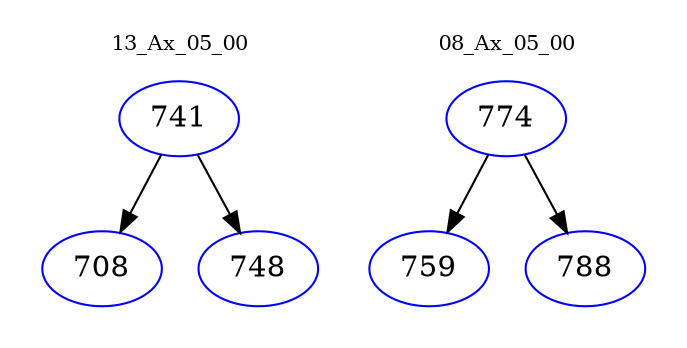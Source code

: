 digraph{
subgraph cluster_0 {
color = white
label = "13_Ax_05_00";
fontsize=10;
T0_741 [label="741", color="blue"]
T0_741 -> T0_708 [color="black"]
T0_708 [label="708", color="blue"]
T0_741 -> T0_748 [color="black"]
T0_748 [label="748", color="blue"]
}
subgraph cluster_1 {
color = white
label = "08_Ax_05_00";
fontsize=10;
T1_774 [label="774", color="blue"]
T1_774 -> T1_759 [color="black"]
T1_759 [label="759", color="blue"]
T1_774 -> T1_788 [color="black"]
T1_788 [label="788", color="blue"]
}
}
